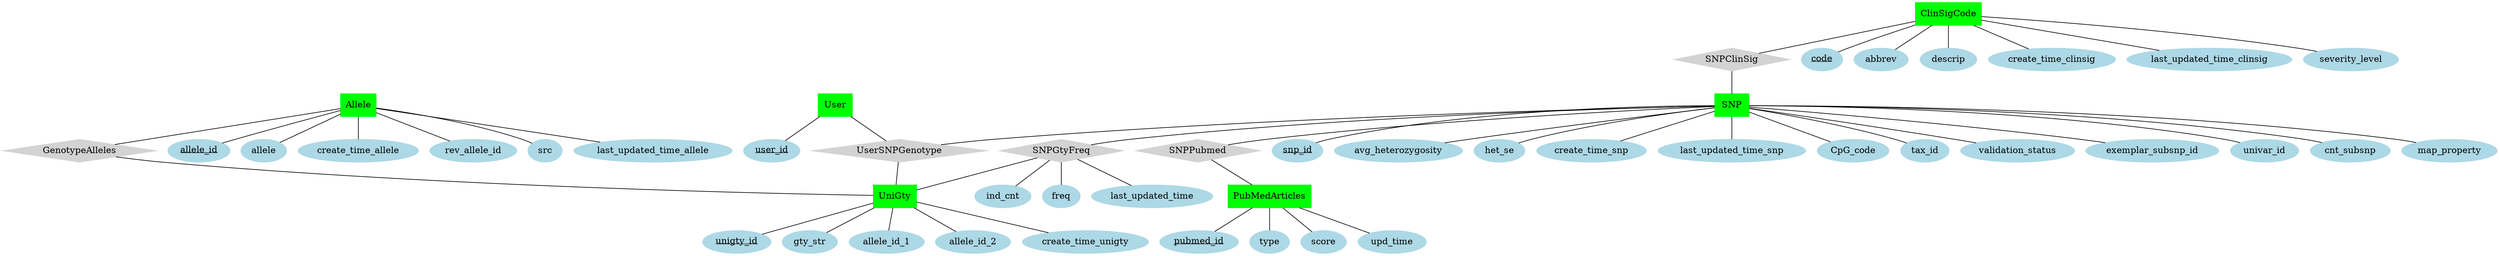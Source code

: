 // Convert with:
//   neato -Goverlap=prism -Tpng object-relations.dot

graph g {
	// basic nodes
	node [style=filled]
	// entities
	node [shape=box color=green] SNP PubMedArticles ClinSigCode Allele UniGty User
	// relations
	node [shape=diamond color=lightgray] SNPGtyFreq SNPClinSig SNPPubmed GenotypeAlleles UserSNPGenotype
	// removed: SNPAlleleFreq
	
	// attributes
	node [shape=ellipse color=lightblue]
	SNP -- {snp_id avg_heterozygosity het_se create_time_snp last_updated_time_snp CpG_code tax_id validation_status exemplar_subsnp_id univar_id cnt_subsnp map_property}
	PubMedArticles -- {pubmed_id type score upd_time}
	ClinSigCode -- {code abbrev descrip create_time_clinsig last_updated_time_clinsig severity_level}
	Allele -- {allele_id allele create_time_allele rev_allele_id src last_updated_time_allele}
	UniGty -- {unigty_id gty_str allele_id_1 allele_id_2 create_time_unigty}
	User -- {user_id}
	
	SNPGtyFreq -- {ind_cnt freq last_updated_time}
	//removed: SNPAlleleFreq -- {freq} UserSNPGenotype -- {chr_num position}
		
	// primary keys (and other custom labels)
	snp_id [label=<<u>snp_id</u>>]
	pubmed_id [label=<<u>pubmed_id</u>>]
	code [label=<<u>code</u>>]
	allele_id [label=<<u>allele_id</u>>]
	unigty_id [label=<<u>unigty_id</u>>]
	user_id [label=<<u>user_id</u>>]
	
	// undirected relations
	ClinSigCode -- SNPClinSig -- SNP
	SNP -- SNPPubmed -- PubMedArticles
	User -- UserSNPGenotype
	SNP -- UserSNPGenotype -- UniGty
	SNP -- SNPGtyFreq -- UniGty
	//removed: Allele -- SNPAlleleFreq -- SNP
	Allele -- GenotypeAlleles -- UniGty
}
